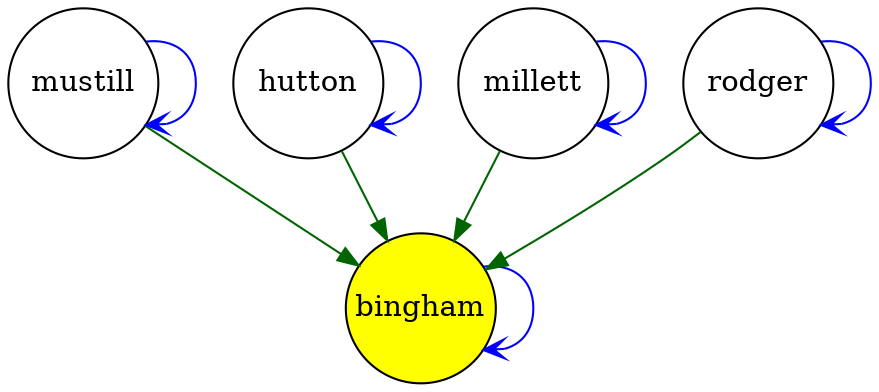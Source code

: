 digraph case35 { 
 K=0.6 
 "bingham" -> { "bingham" } [color="blue", arrowhead="vee", penwidth=1, href="#204"]; 
 "mustill" -> { "bingham" } [color="darkgreen", arrowhead="normal", penwidth=1, href="#210"]; 
 "mustill" -> { "mustill" } [color="blue", arrowhead="vee", penwidth=1, href="#210"]; 
 "hutton" -> { "bingham" } [color="darkgreen", arrowhead="normal", penwidth=1, href="#216"]; 
 "hutton" -> { "hutton" } [color="blue", arrowhead="vee", penwidth=1, href="#216"]; 
 "millett" -> { "bingham" } [color="darkgreen", arrowhead="normal", penwidth=1, href="#222"]; 
 "millett" -> { "millett" } [color="blue", arrowhead="vee", penwidth=1, href="#222"]; 
 "rodger" -> { "bingham" } [color="darkgreen", arrowhead="normal", penwidth=1, href="#228"]; 
 "rodger" -> { "rodger" } [color="blue", arrowhead="vee", penwidth=1, href="#228"]; 
 "bingham" [shape="circle", fixedsize="true", height=1, width=1, style="filled", fillcolor="yellow", href="#bingham"]; 
 "mustill" [shape="circle", fixedsize="true", height=1, width=1, style="filled", fillcolor="white", href="#mustill"]; 
 "hutton" [shape="circle", fixedsize="true", height=1, width=1, style="filled", fillcolor="white", href="#hutton"]; 
 "millett" [shape="circle", fixedsize="true", height=1, width=1, style="filled", fillcolor="white", href="#millett"]; 
 "rodger" [shape="circle", fixedsize="true", height=1, width=1, style="filled", fillcolor="white", href="#rodger"]; 

}